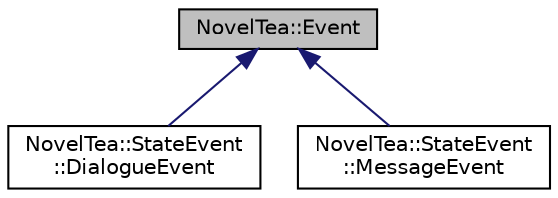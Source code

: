 digraph "NovelTea::Event"
{
 // LATEX_PDF_SIZE
  bgcolor="transparent";
  edge [fontname="Helvetica",fontsize="10",labelfontname="Helvetica",labelfontsize="10"];
  node [fontname="Helvetica",fontsize="10",shape=record];
  Node1 [label="NovelTea::Event",height=0.2,width=0.4,color="black", fillcolor="grey75", style="filled", fontcolor="black",tooltip=" "];
  Node1 -> Node2 [dir="back",color="midnightblue",fontsize="10",style="solid",fontname="Helvetica"];
  Node2 [label="NovelTea::StateEvent\l::DialogueEvent",height=0.2,width=0.4,color="black",URL="$struct_novel_tea_1_1_state_event_1_1_dialogue_event.htm",tooltip=" "];
  Node1 -> Node3 [dir="back",color="midnightblue",fontsize="10",style="solid",fontname="Helvetica"];
  Node3 [label="NovelTea::StateEvent\l::MessageEvent",height=0.2,width=0.4,color="black",URL="$struct_novel_tea_1_1_state_event_1_1_message_event.htm",tooltip=" "];
}
